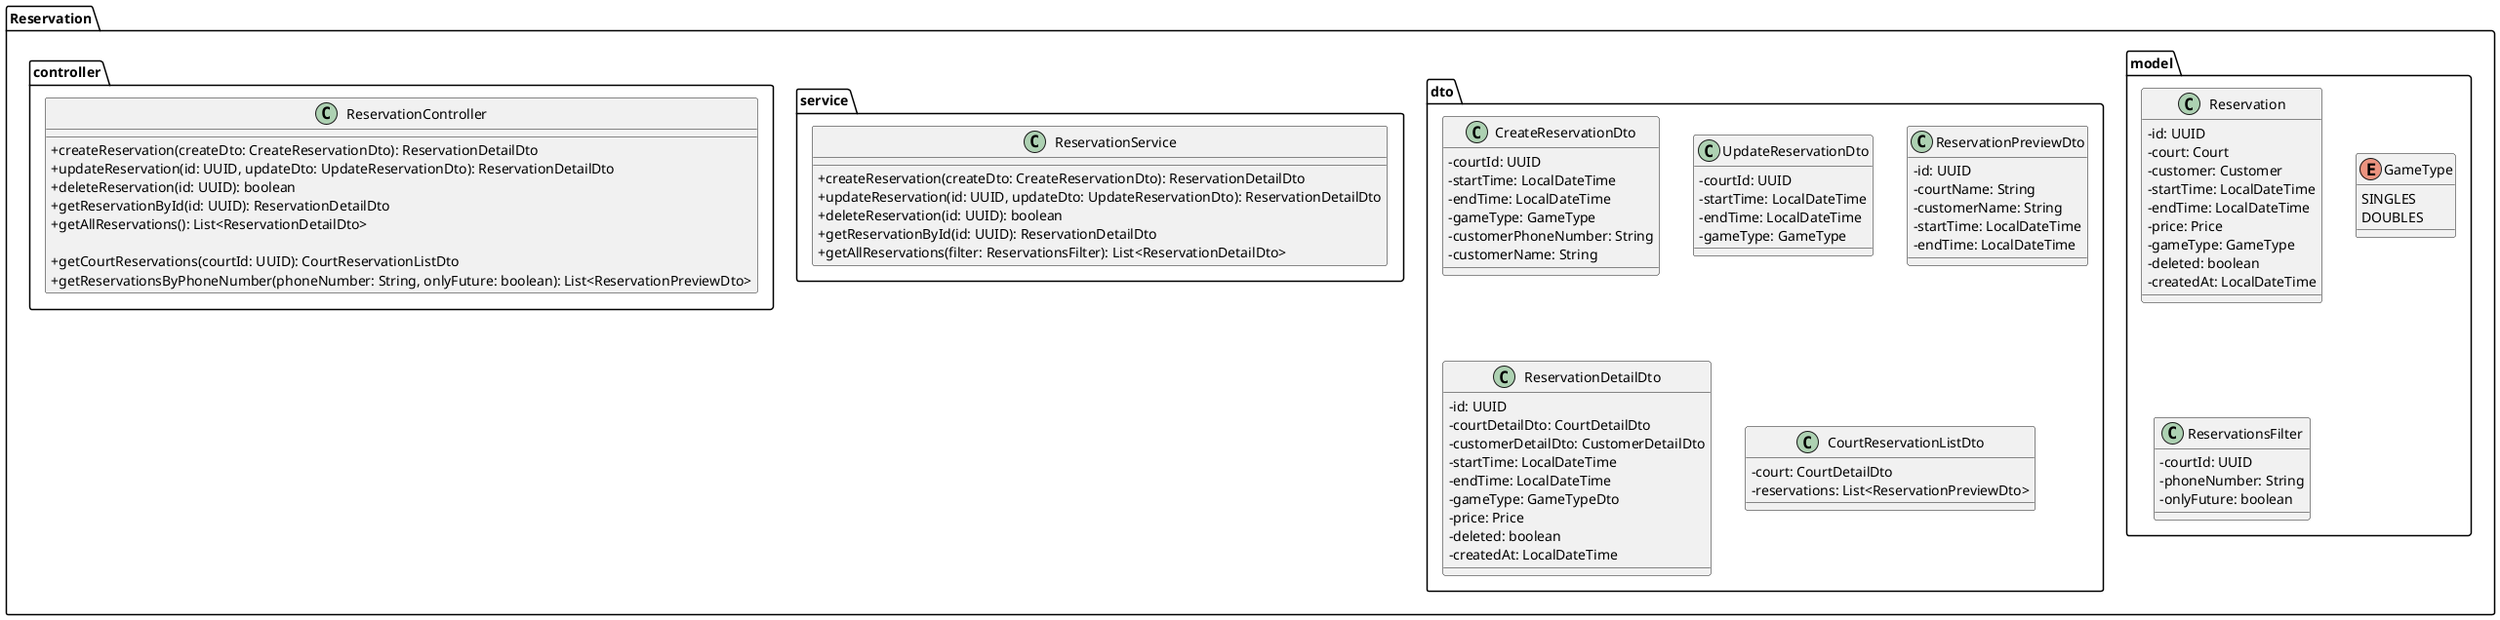 @startuml

skinparam classAttributeIconSize 0

package "Reservation" {

	package "model" {
	  class Reservation {
	    - id: UUID
	    - court: Court
	    - customer: Customer
	    - startTime: LocalDateTime
	    - endTime: LocalDateTime
	    - price: Price
	    - gameType: GameType
	    - deleted: boolean
	    - createdAt: LocalDateTime
	  }

    enum GameType {
      SINGLES
      DOUBLES
    }

    class ReservationsFilter {
    	- courtId: UUID
    	- phoneNumber: String
    	- onlyFuture: boolean
    }
  }

  package "dto" {
		class CreateReservationDto {
			- courtId: UUID
			- startTime: LocalDateTime
			- endTime: LocalDateTime
			- gameType: GameType
			- customerPhoneNumber: String
			- customerName: String
		}

		class UpdateReservationDto {
			- courtId: UUID
			- startTime: LocalDateTime
			- endTime: LocalDateTime
			- gameType: GameType
		}

		class ReservationPreviewDto {
			- id: UUID
			- courtName: String
			- customerName: String
			- startTime: LocalDateTime
			- endTime: LocalDateTime
		}

		class ReservationDetailDto {
			- id: UUID
			- courtDetailDto: CourtDetailDto
			- customerDetailDto: CustomerDetailDto
			- startTime: LocalDateTime
			- endTime: LocalDateTime
			- gameType: GameTypeDto
			- price: Price
			- deleted: boolean
			- createdAt: LocalDateTime
		}

		class CourtReservationListDto {
			- court: CourtDetailDto
			- reservations: List<ReservationPreviewDto>
		}
  }

  package "service" {
    class ReservationService {
	    + createReservation(createDto: CreateReservationDto): ReservationDetailDto
	    + updateReservation(id: UUID, updateDto: UpdateReservationDto): ReservationDetailDto
	    + deleteReservation(id: UUID): boolean
	    + getReservationById(id: UUID): ReservationDetailDto
	    + getAllReservations(filter: ReservationsFilter): List<ReservationDetailDto>
	  }
  }

  package "controller" {
    class ReservationController {
	    + createReservation(createDto: CreateReservationDto): ReservationDetailDto
	    + updateReservation(id: UUID, updateDto: UpdateReservationDto): ReservationDetailDto
	    + deleteReservation(id: UUID): boolean
	    + getReservationById(id: UUID): ReservationDetailDto
	    + getAllReservations(): List<ReservationDetailDto>

	    + getCourtReservations(courtId: UUID): CourtReservationListDto
	    + getReservationsByPhoneNumber(phoneNumber: String, onlyFuture: boolean): List<ReservationPreviewDto>
    }
  }
}

@enduml